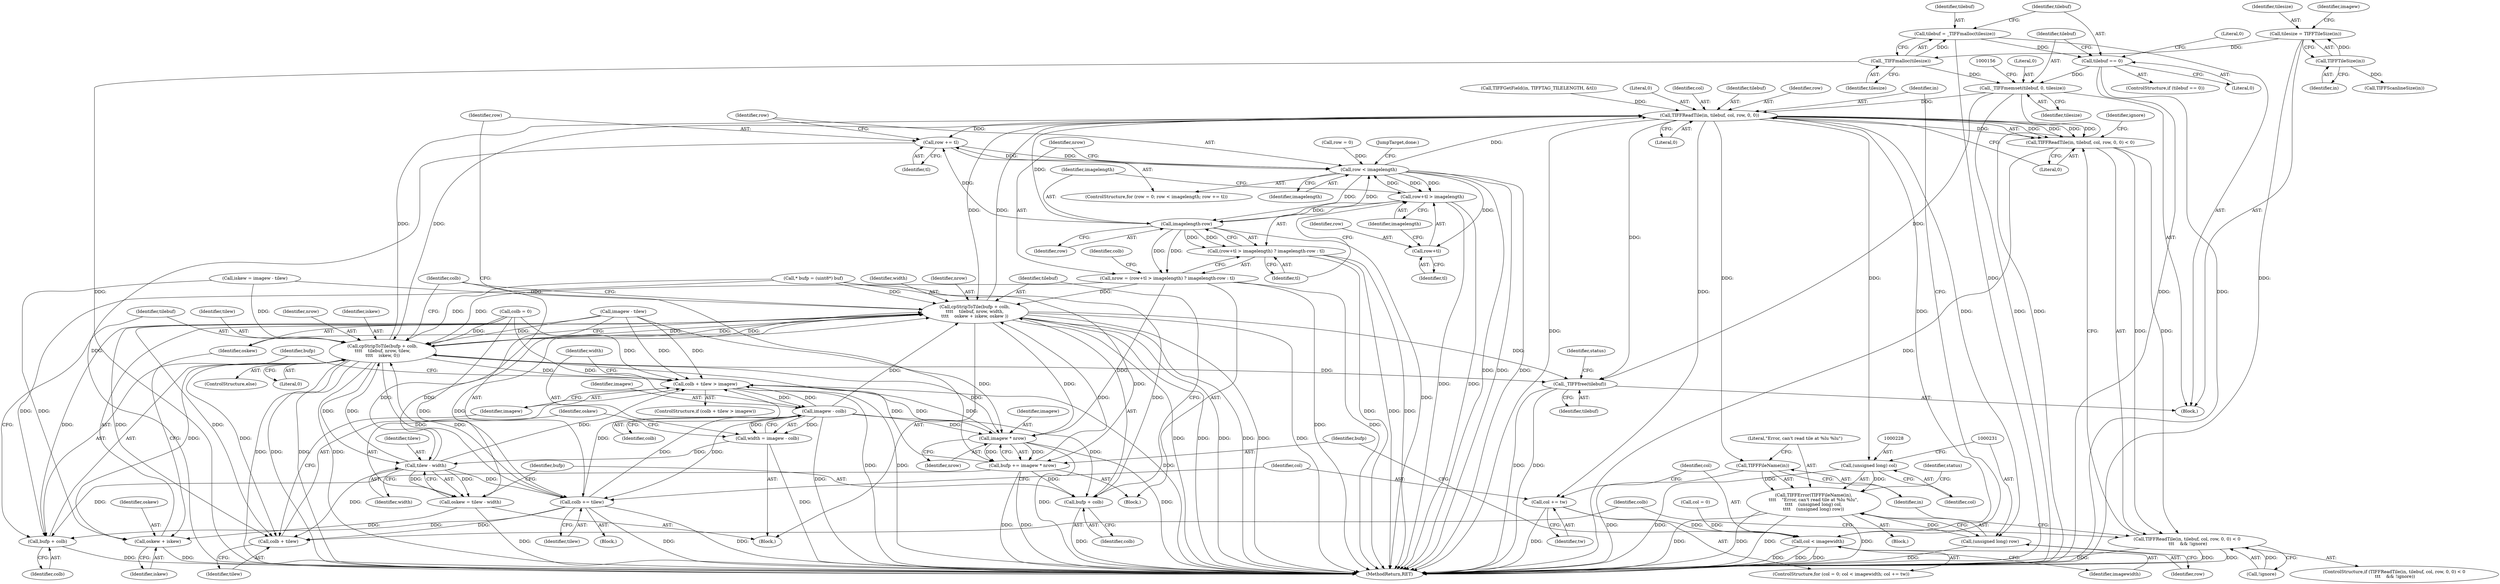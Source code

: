 digraph "1_libtiff_5ad9d8016fbb60109302d558f7edb2cb2a3bb8e3@API" {
"1000151" [label="(Call,_TIFFmemset(tilebuf, 0, tilesize))"];
"1000146" [label="(Call,tilebuf == 0)"];
"1000141" [label="(Call,tilebuf = _TIFFmalloc(tilesize))"];
"1000143" [label="(Call,_TIFFmalloc(tilesize))"];
"1000108" [label="(Call,tilesize = TIFFTileSize(in))"];
"1000110" [label="(Call,TIFFTileSize(in))"];
"1000212" [label="(Call,TIFFReadTile(in, tilebuf, col, row, 0, 0))"];
"1000176" [label="(Call,row += tl)"];
"1000173" [label="(Call,row < imagelength)"];
"1000184" [label="(Call,row+tl > imagelength)"];
"1000189" [label="(Call,imagelength-row)"];
"1000181" [label="(Call,nrow = (row+tl > imagelength) ? imagelength-row : tl)"];
"1000256" [label="(Call,cpStripToTile(bufp + colb,\n\t\t\t\t    tilebuf, nrow, width,\n\t\t\t\t    oskew + iskew, oskew ))"];
"1000268" [label="(Call,cpStripToTile(bufp + colb,\n\t\t\t\t    tilebuf, nrow, tilew,\n\t\t\t\t    iskew, 0))"];
"1000238" [label="(Call,colb + tilew > imagew)"];
"1000247" [label="(Call,imagew - colb)"];
"1000245" [label="(Call,width = imagew - colb)"];
"1000253" [label="(Call,tilew - width)"];
"1000239" [label="(Call,colb + tilew)"];
"1000251" [label="(Call,oskew = tilew - width)"];
"1000263" [label="(Call,oskew + iskew)"];
"1000277" [label="(Call,colb += tilew)"];
"1000269" [label="(Call,bufp + colb)"];
"1000257" [label="(Call,bufp + colb)"];
"1000282" [label="(Call,imagew * nrow)"];
"1000280" [label="(Call,bufp += imagew * nrow)"];
"1000286" [label="(Call,_TIFFfree(tilebuf))"];
"1000183" [label="(Call,(row+tl > imagelength) ? imagelength-row : tl)"];
"1000185" [label="(Call,row+tl)"];
"1000205" [label="(Call,col += tw)"];
"1000202" [label="(Call,col < imagewidth)"];
"1000211" [label="(Call,TIFFReadTile(in, tilebuf, col, row, 0, 0) < 0)"];
"1000210" [label="(Call,TIFFReadTile(in, tilebuf, col, row, 0, 0) < 0\n \t\t\t    && !ignore)"];
"1000224" [label="(Call,TIFFFileName(in))"];
"1000223" [label="(Call,TIFFError(TIFFFileName(in),\n\t\t\t\t    \"Error, can't read tile at %lu %lu\",\n\t\t\t\t    (unsigned long) col,\n\t\t\t\t    (unsigned long) row))"];
"1000227" [label="(Call,(unsigned long) col)"];
"1000230" [label="(Call,(unsigned long) row)"];
"1000219" [label="(Literal,0)"];
"1000263" [label="(Call,oskew + iskew)"];
"1000274" [label="(Identifier,tilew)"];
"1000150" [label="(Literal,0)"];
"1000249" [label="(Identifier,colb)"];
"1000116" [label="(Call,TIFFScanlineSize(in))"];
"1000191" [label="(Identifier,row)"];
"1000272" [label="(Identifier,tilebuf)"];
"1000245" [label="(Call,width = imagew - colb)"];
"1000257" [label="(Call,bufp + colb)"];
"1000213" [label="(Identifier,in)"];
"1000280" [label="(Call,bufp += imagew * nrow)"];
"1000176" [label="(Call,row += tl)"];
"1000199" [label="(Call,col = 0)"];
"1000232" [label="(Identifier,row)"];
"1000266" [label="(Identifier,oskew)"];
"1000179" [label="(Block,)"];
"1000192" [label="(Identifier,tl)"];
"1000229" [label="(Identifier,col)"];
"1000143" [label="(Call,_TIFFmalloc(tilesize))"];
"1000275" [label="(Identifier,iskew)"];
"1000281" [label="(Identifier,bufp)"];
"1000154" [label="(Identifier,tilesize)"];
"1000254" [label="(Identifier,tilew)"];
"1000282" [label="(Call,imagew * nrow)"];
"1000230" [label="(Call,(unsigned long) row)"];
"1000239" [label="(Call,colb + tilew)"];
"1000270" [label="(Identifier,bufp)"];
"1000278" [label="(Identifier,colb)"];
"1000222" [label="(Block,)"];
"1000186" [label="(Identifier,row)"];
"1000147" [label="(Identifier,tilebuf)"];
"1000183" [label="(Call,(row+tl > imagelength) ? imagelength-row : tl)"];
"1000212" [label="(Call,TIFFReadTile(in, tilebuf, col, row, 0, 0))"];
"1000185" [label="(Call,row+tl)"];
"1000261" [label="(Identifier,nrow)"];
"1000243" [label="(Block,)"];
"1000142" [label="(Identifier,tilebuf)"];
"1000177" [label="(Identifier,row)"];
"1000277" [label="(Call,colb += tilew)"];
"1000286" [label="(Call,_TIFFfree(tilebuf))"];
"1000148" [label="(Literal,0)"];
"1000211" [label="(Call,TIFFReadTile(in, tilebuf, col, row, 0, 0) < 0)"];
"1000203" [label="(Identifier,col)"];
"1000170" [label="(Call,row = 0)"];
"1000283" [label="(Identifier,imagew)"];
"1000290" [label="(MethodReturn,RET)"];
"1000205" [label="(Call,col += tw)"];
"1000174" [label="(Identifier,row)"];
"1000260" [label="(Identifier,tilebuf)"];
"1000164" [label="(Call,TIFFGetField(in, TIFFTAG_TILELENGTH, &tl))"];
"1000184" [label="(Call,row+tl > imagelength)"];
"1000190" [label="(Identifier,imagelength)"];
"1000182" [label="(Identifier,nrow)"];
"1000141" [label="(Call,tilebuf = _TIFFmalloc(tilesize))"];
"1000284" [label="(Identifier,nrow)"];
"1000151" [label="(Call,_TIFFmemset(tilebuf, 0, tilesize))"];
"1000287" [label="(Identifier,tilebuf)"];
"1000126" [label="(Call,imagew - tilew)"];
"1000259" [label="(Identifier,colb)"];
"1000221" [label="(Identifier,ignore)"];
"1000207" [label="(Identifier,tw)"];
"1000237" [label="(ControlStructure,if (colb + tilew > imagew))"];
"1000267" [label="(ControlStructure,else)"];
"1000251" [label="(Call,oskew = tilew - width)"];
"1000217" [label="(Literal,0)"];
"1000268" [label="(Call,cpStripToTile(bufp + colb,\n\t\t\t\t    tilebuf, nrow, tilew,\n\t\t\t\t    iskew, 0))"];
"1000240" [label="(Identifier,colb)"];
"1000224" [label="(Call,TIFFFileName(in))"];
"1000111" [label="(Identifier,in)"];
"1000225" [label="(Identifier,in)"];
"1000187" [label="(Identifier,tl)"];
"1000215" [label="(Identifier,col)"];
"1000115" [label="(Identifier,imagew)"];
"1000279" [label="(Identifier,tilew)"];
"1000130" [label="(Call,* bufp = (uint8*) buf)"];
"1000169" [label="(ControlStructure,for (row = 0; row < imagelength; row += tl))"];
"1000189" [label="(Call,imagelength-row)"];
"1000247" [label="(Call,imagew - colb)"];
"1000109" [label="(Identifier,tilesize)"];
"1000256" [label="(Call,cpStripToTile(bufp + colb,\n\t\t\t\t    tilebuf, nrow, width,\n\t\t\t\t    oskew + iskew, oskew ))"];
"1000209" [label="(ControlStructure,if (TIFFReadTile(in, tilebuf, col, row, 0, 0) < 0\n \t\t\t    && !ignore))"];
"1000188" [label="(Identifier,imagelength)"];
"1000181" [label="(Call,nrow = (row+tl > imagelength) ? imagelength-row : tl)"];
"1000264" [label="(Identifier,oskew)"];
"1000206" [label="(Identifier,col)"];
"1000110" [label="(Call,TIFFTileSize(in))"];
"1000195" [label="(Identifier,colb)"];
"1000220" [label="(Call,!ignore)"];
"1000153" [label="(Literal,0)"];
"1000218" [label="(Literal,0)"];
"1000223" [label="(Call,TIFFError(TIFFFileName(in),\n\t\t\t\t    \"Error, can't read tile at %lu %lu\",\n\t\t\t\t    (unsigned long) col,\n\t\t\t\t    (unsigned long) row))"];
"1000253" [label="(Call,tilew - width)"];
"1000144" [label="(Identifier,tilesize)"];
"1000234" [label="(Identifier,status)"];
"1000124" [label="(Call,iskew = imagew - tilew)"];
"1000202" [label="(Call,col < imagewidth)"];
"1000248" [label="(Identifier,imagew)"];
"1000246" [label="(Identifier,width)"];
"1000198" [label="(ControlStructure,for (col = 0; col < imagewidth; col += tw))"];
"1000269" [label="(Call,bufp + colb)"];
"1000273" [label="(Identifier,nrow)"];
"1000146" [label="(Call,tilebuf == 0)"];
"1000265" [label="(Identifier,iskew)"];
"1000175" [label="(Identifier,imagelength)"];
"1000194" [label="(Call,colb = 0)"];
"1000108" [label="(Call,tilesize = TIFFTileSize(in))"];
"1000271" [label="(Identifier,colb)"];
"1000204" [label="(Identifier,imagewidth)"];
"1000214" [label="(Identifier,tilebuf)"];
"1000216" [label="(Identifier,row)"];
"1000242" [label="(Identifier,imagew)"];
"1000262" [label="(Identifier,width)"];
"1000210" [label="(Call,TIFFReadTile(in, tilebuf, col, row, 0, 0) < 0\n \t\t\t    && !ignore)"];
"1000258" [label="(Identifier,bufp)"];
"1000102" [label="(Block,)"];
"1000289" [label="(Identifier,status)"];
"1000178" [label="(Identifier,tl)"];
"1000173" [label="(Call,row < imagelength)"];
"1000241" [label="(Identifier,tilew)"];
"1000208" [label="(Block,)"];
"1000238" [label="(Call,colb + tilew > imagew)"];
"1000227" [label="(Call,(unsigned long) col)"];
"1000145" [label="(ControlStructure,if (tilebuf == 0))"];
"1000285" [label="(JumpTarget,done:)"];
"1000152" [label="(Identifier,tilebuf)"];
"1000252" [label="(Identifier,oskew)"];
"1000276" [label="(Literal,0)"];
"1000226" [label="(Literal,\"Error, can't read tile at %lu %lu\")"];
"1000255" [label="(Identifier,width)"];
"1000151" -> "1000102"  [label="AST: "];
"1000151" -> "1000154"  [label="CFG: "];
"1000152" -> "1000151"  [label="AST: "];
"1000153" -> "1000151"  [label="AST: "];
"1000154" -> "1000151"  [label="AST: "];
"1000156" -> "1000151"  [label="CFG: "];
"1000151" -> "1000290"  [label="DDG: "];
"1000151" -> "1000290"  [label="DDG: "];
"1000146" -> "1000151"  [label="DDG: "];
"1000143" -> "1000151"  [label="DDG: "];
"1000151" -> "1000212"  [label="DDG: "];
"1000151" -> "1000286"  [label="DDG: "];
"1000146" -> "1000145"  [label="AST: "];
"1000146" -> "1000148"  [label="CFG: "];
"1000147" -> "1000146"  [label="AST: "];
"1000148" -> "1000146"  [label="AST: "];
"1000150" -> "1000146"  [label="CFG: "];
"1000152" -> "1000146"  [label="CFG: "];
"1000146" -> "1000290"  [label="DDG: "];
"1000146" -> "1000290"  [label="DDG: "];
"1000141" -> "1000146"  [label="DDG: "];
"1000141" -> "1000102"  [label="AST: "];
"1000141" -> "1000143"  [label="CFG: "];
"1000142" -> "1000141"  [label="AST: "];
"1000143" -> "1000141"  [label="AST: "];
"1000147" -> "1000141"  [label="CFG: "];
"1000141" -> "1000290"  [label="DDG: "];
"1000143" -> "1000141"  [label="DDG: "];
"1000143" -> "1000144"  [label="CFG: "];
"1000144" -> "1000143"  [label="AST: "];
"1000143" -> "1000290"  [label="DDG: "];
"1000108" -> "1000143"  [label="DDG: "];
"1000108" -> "1000102"  [label="AST: "];
"1000108" -> "1000110"  [label="CFG: "];
"1000109" -> "1000108"  [label="AST: "];
"1000110" -> "1000108"  [label="AST: "];
"1000115" -> "1000108"  [label="CFG: "];
"1000108" -> "1000290"  [label="DDG: "];
"1000110" -> "1000108"  [label="DDG: "];
"1000110" -> "1000111"  [label="CFG: "];
"1000111" -> "1000110"  [label="AST: "];
"1000110" -> "1000116"  [label="DDG: "];
"1000212" -> "1000211"  [label="AST: "];
"1000212" -> "1000218"  [label="CFG: "];
"1000213" -> "1000212"  [label="AST: "];
"1000214" -> "1000212"  [label="AST: "];
"1000215" -> "1000212"  [label="AST: "];
"1000216" -> "1000212"  [label="AST: "];
"1000217" -> "1000212"  [label="AST: "];
"1000218" -> "1000212"  [label="AST: "];
"1000219" -> "1000212"  [label="CFG: "];
"1000212" -> "1000290"  [label="DDG: "];
"1000212" -> "1000176"  [label="DDG: "];
"1000212" -> "1000205"  [label="DDG: "];
"1000212" -> "1000211"  [label="DDG: "];
"1000212" -> "1000211"  [label="DDG: "];
"1000212" -> "1000211"  [label="DDG: "];
"1000212" -> "1000211"  [label="DDG: "];
"1000212" -> "1000211"  [label="DDG: "];
"1000164" -> "1000212"  [label="DDG: "];
"1000256" -> "1000212"  [label="DDG: "];
"1000268" -> "1000212"  [label="DDG: "];
"1000202" -> "1000212"  [label="DDG: "];
"1000189" -> "1000212"  [label="DDG: "];
"1000173" -> "1000212"  [label="DDG: "];
"1000212" -> "1000224"  [label="DDG: "];
"1000212" -> "1000227"  [label="DDG: "];
"1000212" -> "1000230"  [label="DDG: "];
"1000212" -> "1000256"  [label="DDG: "];
"1000212" -> "1000268"  [label="DDG: "];
"1000212" -> "1000286"  [label="DDG: "];
"1000176" -> "1000169"  [label="AST: "];
"1000176" -> "1000178"  [label="CFG: "];
"1000177" -> "1000176"  [label="AST: "];
"1000178" -> "1000176"  [label="AST: "];
"1000174" -> "1000176"  [label="CFG: "];
"1000176" -> "1000290"  [label="DDG: "];
"1000176" -> "1000173"  [label="DDG: "];
"1000189" -> "1000176"  [label="DDG: "];
"1000173" -> "1000176"  [label="DDG: "];
"1000173" -> "1000169"  [label="AST: "];
"1000173" -> "1000175"  [label="CFG: "];
"1000174" -> "1000173"  [label="AST: "];
"1000175" -> "1000173"  [label="AST: "];
"1000182" -> "1000173"  [label="CFG: "];
"1000285" -> "1000173"  [label="CFG: "];
"1000173" -> "1000290"  [label="DDG: "];
"1000173" -> "1000290"  [label="DDG: "];
"1000173" -> "1000290"  [label="DDG: "];
"1000170" -> "1000173"  [label="DDG: "];
"1000184" -> "1000173"  [label="DDG: "];
"1000189" -> "1000173"  [label="DDG: "];
"1000173" -> "1000184"  [label="DDG: "];
"1000173" -> "1000184"  [label="DDG: "];
"1000173" -> "1000185"  [label="DDG: "];
"1000173" -> "1000189"  [label="DDG: "];
"1000184" -> "1000183"  [label="AST: "];
"1000184" -> "1000188"  [label="CFG: "];
"1000185" -> "1000184"  [label="AST: "];
"1000188" -> "1000184"  [label="AST: "];
"1000190" -> "1000184"  [label="CFG: "];
"1000192" -> "1000184"  [label="CFG: "];
"1000184" -> "1000290"  [label="DDG: "];
"1000184" -> "1000290"  [label="DDG: "];
"1000184" -> "1000189"  [label="DDG: "];
"1000189" -> "1000183"  [label="AST: "];
"1000189" -> "1000191"  [label="CFG: "];
"1000190" -> "1000189"  [label="AST: "];
"1000191" -> "1000189"  [label="AST: "];
"1000183" -> "1000189"  [label="CFG: "];
"1000189" -> "1000290"  [label="DDG: "];
"1000189" -> "1000181"  [label="DDG: "];
"1000189" -> "1000181"  [label="DDG: "];
"1000189" -> "1000183"  [label="DDG: "];
"1000189" -> "1000183"  [label="DDG: "];
"1000181" -> "1000179"  [label="AST: "];
"1000181" -> "1000183"  [label="CFG: "];
"1000182" -> "1000181"  [label="AST: "];
"1000183" -> "1000181"  [label="AST: "];
"1000195" -> "1000181"  [label="CFG: "];
"1000181" -> "1000290"  [label="DDG: "];
"1000181" -> "1000290"  [label="DDG: "];
"1000181" -> "1000256"  [label="DDG: "];
"1000181" -> "1000268"  [label="DDG: "];
"1000181" -> "1000282"  [label="DDG: "];
"1000256" -> "1000243"  [label="AST: "];
"1000256" -> "1000266"  [label="CFG: "];
"1000257" -> "1000256"  [label="AST: "];
"1000260" -> "1000256"  [label="AST: "];
"1000261" -> "1000256"  [label="AST: "];
"1000262" -> "1000256"  [label="AST: "];
"1000263" -> "1000256"  [label="AST: "];
"1000266" -> "1000256"  [label="AST: "];
"1000278" -> "1000256"  [label="CFG: "];
"1000256" -> "1000290"  [label="DDG: "];
"1000256" -> "1000290"  [label="DDG: "];
"1000256" -> "1000290"  [label="DDG: "];
"1000256" -> "1000290"  [label="DDG: "];
"1000256" -> "1000290"  [label="DDG: "];
"1000256" -> "1000290"  [label="DDG: "];
"1000280" -> "1000256"  [label="DDG: "];
"1000130" -> "1000256"  [label="DDG: "];
"1000247" -> "1000256"  [label="DDG: "];
"1000268" -> "1000256"  [label="DDG: "];
"1000268" -> "1000256"  [label="DDG: "];
"1000253" -> "1000256"  [label="DDG: "];
"1000251" -> "1000256"  [label="DDG: "];
"1000124" -> "1000256"  [label="DDG: "];
"1000256" -> "1000268"  [label="DDG: "];
"1000256" -> "1000282"  [label="DDG: "];
"1000256" -> "1000286"  [label="DDG: "];
"1000268" -> "1000267"  [label="AST: "];
"1000268" -> "1000276"  [label="CFG: "];
"1000269" -> "1000268"  [label="AST: "];
"1000272" -> "1000268"  [label="AST: "];
"1000273" -> "1000268"  [label="AST: "];
"1000274" -> "1000268"  [label="AST: "];
"1000275" -> "1000268"  [label="AST: "];
"1000276" -> "1000268"  [label="AST: "];
"1000278" -> "1000268"  [label="CFG: "];
"1000268" -> "1000290"  [label="DDG: "];
"1000268" -> "1000290"  [label="DDG: "];
"1000268" -> "1000290"  [label="DDG: "];
"1000268" -> "1000290"  [label="DDG: "];
"1000268" -> "1000238"  [label="DDG: "];
"1000268" -> "1000239"  [label="DDG: "];
"1000268" -> "1000253"  [label="DDG: "];
"1000268" -> "1000263"  [label="DDG: "];
"1000280" -> "1000268"  [label="DDG: "];
"1000130" -> "1000268"  [label="DDG: "];
"1000194" -> "1000268"  [label="DDG: "];
"1000277" -> "1000268"  [label="DDG: "];
"1000126" -> "1000268"  [label="DDG: "];
"1000253" -> "1000268"  [label="DDG: "];
"1000124" -> "1000268"  [label="DDG: "];
"1000268" -> "1000277"  [label="DDG: "];
"1000268" -> "1000282"  [label="DDG: "];
"1000268" -> "1000286"  [label="DDG: "];
"1000238" -> "1000237"  [label="AST: "];
"1000238" -> "1000242"  [label="CFG: "];
"1000239" -> "1000238"  [label="AST: "];
"1000242" -> "1000238"  [label="AST: "];
"1000246" -> "1000238"  [label="CFG: "];
"1000270" -> "1000238"  [label="CFG: "];
"1000238" -> "1000290"  [label="DDG: "];
"1000238" -> "1000290"  [label="DDG: "];
"1000238" -> "1000290"  [label="DDG: "];
"1000194" -> "1000238"  [label="DDG: "];
"1000277" -> "1000238"  [label="DDG: "];
"1000126" -> "1000238"  [label="DDG: "];
"1000126" -> "1000238"  [label="DDG: "];
"1000253" -> "1000238"  [label="DDG: "];
"1000247" -> "1000238"  [label="DDG: "];
"1000282" -> "1000238"  [label="DDG: "];
"1000238" -> "1000247"  [label="DDG: "];
"1000238" -> "1000282"  [label="DDG: "];
"1000247" -> "1000245"  [label="AST: "];
"1000247" -> "1000249"  [label="CFG: "];
"1000248" -> "1000247"  [label="AST: "];
"1000249" -> "1000247"  [label="AST: "];
"1000245" -> "1000247"  [label="CFG: "];
"1000247" -> "1000290"  [label="DDG: "];
"1000247" -> "1000245"  [label="DDG: "];
"1000247" -> "1000245"  [label="DDG: "];
"1000194" -> "1000247"  [label="DDG: "];
"1000277" -> "1000247"  [label="DDG: "];
"1000247" -> "1000257"  [label="DDG: "];
"1000247" -> "1000277"  [label="DDG: "];
"1000247" -> "1000282"  [label="DDG: "];
"1000245" -> "1000243"  [label="AST: "];
"1000246" -> "1000245"  [label="AST: "];
"1000252" -> "1000245"  [label="CFG: "];
"1000245" -> "1000290"  [label="DDG: "];
"1000245" -> "1000253"  [label="DDG: "];
"1000253" -> "1000251"  [label="AST: "];
"1000253" -> "1000255"  [label="CFG: "];
"1000254" -> "1000253"  [label="AST: "];
"1000255" -> "1000253"  [label="AST: "];
"1000251" -> "1000253"  [label="CFG: "];
"1000253" -> "1000239"  [label="DDG: "];
"1000253" -> "1000251"  [label="DDG: "];
"1000253" -> "1000251"  [label="DDG: "];
"1000126" -> "1000253"  [label="DDG: "];
"1000253" -> "1000277"  [label="DDG: "];
"1000239" -> "1000241"  [label="CFG: "];
"1000240" -> "1000239"  [label="AST: "];
"1000241" -> "1000239"  [label="AST: "];
"1000242" -> "1000239"  [label="CFG: "];
"1000194" -> "1000239"  [label="DDG: "];
"1000277" -> "1000239"  [label="DDG: "];
"1000126" -> "1000239"  [label="DDG: "];
"1000251" -> "1000243"  [label="AST: "];
"1000252" -> "1000251"  [label="AST: "];
"1000258" -> "1000251"  [label="CFG: "];
"1000251" -> "1000290"  [label="DDG: "];
"1000251" -> "1000263"  [label="DDG: "];
"1000263" -> "1000265"  [label="CFG: "];
"1000264" -> "1000263"  [label="AST: "];
"1000265" -> "1000263"  [label="AST: "];
"1000266" -> "1000263"  [label="CFG: "];
"1000263" -> "1000290"  [label="DDG: "];
"1000124" -> "1000263"  [label="DDG: "];
"1000277" -> "1000208"  [label="AST: "];
"1000277" -> "1000279"  [label="CFG: "];
"1000278" -> "1000277"  [label="AST: "];
"1000279" -> "1000277"  [label="AST: "];
"1000206" -> "1000277"  [label="CFG: "];
"1000277" -> "1000290"  [label="DDG: "];
"1000277" -> "1000290"  [label="DDG: "];
"1000277" -> "1000269"  [label="DDG: "];
"1000194" -> "1000277"  [label="DDG: "];
"1000269" -> "1000271"  [label="CFG: "];
"1000270" -> "1000269"  [label="AST: "];
"1000271" -> "1000269"  [label="AST: "];
"1000272" -> "1000269"  [label="CFG: "];
"1000269" -> "1000290"  [label="DDG: "];
"1000280" -> "1000269"  [label="DDG: "];
"1000130" -> "1000269"  [label="DDG: "];
"1000194" -> "1000269"  [label="DDG: "];
"1000257" -> "1000259"  [label="CFG: "];
"1000258" -> "1000257"  [label="AST: "];
"1000259" -> "1000257"  [label="AST: "];
"1000260" -> "1000257"  [label="CFG: "];
"1000257" -> "1000290"  [label="DDG: "];
"1000280" -> "1000257"  [label="DDG: "];
"1000130" -> "1000257"  [label="DDG: "];
"1000282" -> "1000280"  [label="AST: "];
"1000282" -> "1000284"  [label="CFG: "];
"1000283" -> "1000282"  [label="AST: "];
"1000284" -> "1000282"  [label="AST: "];
"1000280" -> "1000282"  [label="CFG: "];
"1000282" -> "1000290"  [label="DDG: "];
"1000282" -> "1000290"  [label="DDG: "];
"1000282" -> "1000280"  [label="DDG: "];
"1000282" -> "1000280"  [label="DDG: "];
"1000126" -> "1000282"  [label="DDG: "];
"1000280" -> "1000179"  [label="AST: "];
"1000281" -> "1000280"  [label="AST: "];
"1000177" -> "1000280"  [label="CFG: "];
"1000280" -> "1000290"  [label="DDG: "];
"1000280" -> "1000290"  [label="DDG: "];
"1000130" -> "1000280"  [label="DDG: "];
"1000286" -> "1000102"  [label="AST: "];
"1000286" -> "1000287"  [label="CFG: "];
"1000287" -> "1000286"  [label="AST: "];
"1000289" -> "1000286"  [label="CFG: "];
"1000286" -> "1000290"  [label="DDG: "];
"1000286" -> "1000290"  [label="DDG: "];
"1000183" -> "1000192"  [label="CFG: "];
"1000192" -> "1000183"  [label="AST: "];
"1000183" -> "1000290"  [label="DDG: "];
"1000183" -> "1000290"  [label="DDG: "];
"1000183" -> "1000290"  [label="DDG: "];
"1000185" -> "1000187"  [label="CFG: "];
"1000186" -> "1000185"  [label="AST: "];
"1000187" -> "1000185"  [label="AST: "];
"1000188" -> "1000185"  [label="CFG: "];
"1000205" -> "1000198"  [label="AST: "];
"1000205" -> "1000207"  [label="CFG: "];
"1000206" -> "1000205"  [label="AST: "];
"1000207" -> "1000205"  [label="AST: "];
"1000203" -> "1000205"  [label="CFG: "];
"1000205" -> "1000290"  [label="DDG: "];
"1000205" -> "1000202"  [label="DDG: "];
"1000202" -> "1000198"  [label="AST: "];
"1000202" -> "1000204"  [label="CFG: "];
"1000203" -> "1000202"  [label="AST: "];
"1000204" -> "1000202"  [label="AST: "];
"1000213" -> "1000202"  [label="CFG: "];
"1000281" -> "1000202"  [label="CFG: "];
"1000202" -> "1000290"  [label="DDG: "];
"1000202" -> "1000290"  [label="DDG: "];
"1000202" -> "1000290"  [label="DDG: "];
"1000199" -> "1000202"  [label="DDG: "];
"1000211" -> "1000210"  [label="AST: "];
"1000211" -> "1000219"  [label="CFG: "];
"1000219" -> "1000211"  [label="AST: "];
"1000221" -> "1000211"  [label="CFG: "];
"1000210" -> "1000211"  [label="CFG: "];
"1000211" -> "1000290"  [label="DDG: "];
"1000211" -> "1000210"  [label="DDG: "];
"1000211" -> "1000210"  [label="DDG: "];
"1000210" -> "1000209"  [label="AST: "];
"1000210" -> "1000220"  [label="CFG: "];
"1000220" -> "1000210"  [label="AST: "];
"1000225" -> "1000210"  [label="CFG: "];
"1000240" -> "1000210"  [label="CFG: "];
"1000210" -> "1000290"  [label="DDG: "];
"1000210" -> "1000290"  [label="DDG: "];
"1000210" -> "1000290"  [label="DDG: "];
"1000220" -> "1000210"  [label="DDG: "];
"1000224" -> "1000223"  [label="AST: "];
"1000224" -> "1000225"  [label="CFG: "];
"1000225" -> "1000224"  [label="AST: "];
"1000226" -> "1000224"  [label="CFG: "];
"1000224" -> "1000290"  [label="DDG: "];
"1000224" -> "1000223"  [label="DDG: "];
"1000223" -> "1000222"  [label="AST: "];
"1000223" -> "1000230"  [label="CFG: "];
"1000226" -> "1000223"  [label="AST: "];
"1000227" -> "1000223"  [label="AST: "];
"1000230" -> "1000223"  [label="AST: "];
"1000234" -> "1000223"  [label="CFG: "];
"1000223" -> "1000290"  [label="DDG: "];
"1000223" -> "1000290"  [label="DDG: "];
"1000223" -> "1000290"  [label="DDG: "];
"1000223" -> "1000290"  [label="DDG: "];
"1000227" -> "1000223"  [label="DDG: "];
"1000230" -> "1000223"  [label="DDG: "];
"1000227" -> "1000229"  [label="CFG: "];
"1000228" -> "1000227"  [label="AST: "];
"1000229" -> "1000227"  [label="AST: "];
"1000231" -> "1000227"  [label="CFG: "];
"1000227" -> "1000290"  [label="DDG: "];
"1000230" -> "1000232"  [label="CFG: "];
"1000231" -> "1000230"  [label="AST: "];
"1000232" -> "1000230"  [label="AST: "];
"1000230" -> "1000290"  [label="DDG: "];
}
